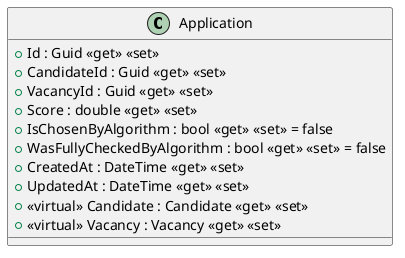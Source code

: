 @startuml
class Application {
    + Id : Guid <<get>> <<set>>
    + CandidateId : Guid <<get>> <<set>>
    + VacancyId : Guid <<get>> <<set>>
    + Score : double <<get>> <<set>>
    + IsChosenByAlgorithm : bool <<get>> <<set>> = false
    + WasFullyCheckedByAlgorithm : bool <<get>> <<set>> = false
    + CreatedAt : DateTime <<get>> <<set>>
    + UpdatedAt : DateTime <<get>> <<set>>
    + <<virtual>> Candidate : Candidate <<get>> <<set>>
    + <<virtual>> Vacancy : Vacancy <<get>> <<set>>
}
@enduml
